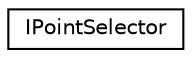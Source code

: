 digraph "Graphical Class Hierarchy"
{
 // LATEX_PDF_SIZE
  edge [fontname="Helvetica",fontsize="10",labelfontname="Helvetica",labelfontsize="10"];
  node [fontname="Helvetica",fontsize="10",shape=record];
  rankdir="LR";
  Node0 [label="IPointSelector",height=0.2,width=0.4,color="black", fillcolor="white", style="filled",URL="$dc/d15/interface_i_point_selector.html",tooltip="Interface for mesh selections"];
}
